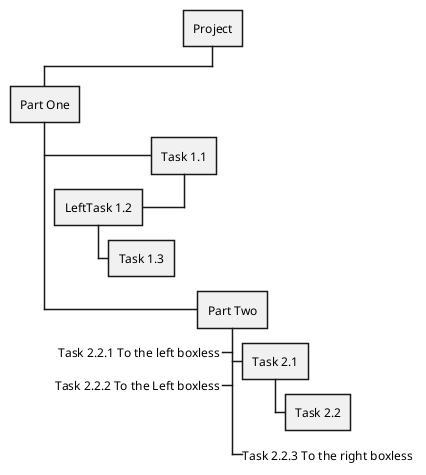 @startwbs
+ Project
 + Part One
  + Task 1.1
   - LeftTask 1.2
    + Task 1.3
  + Part Two
   + Task 2.1
    + Task 2.2
   -_ Task 2.2.1 To the left boxless
   -_ Task 2.2.2 To the Left boxless
   +_ Task 2.2.3 To the right boxless
@endwbs
